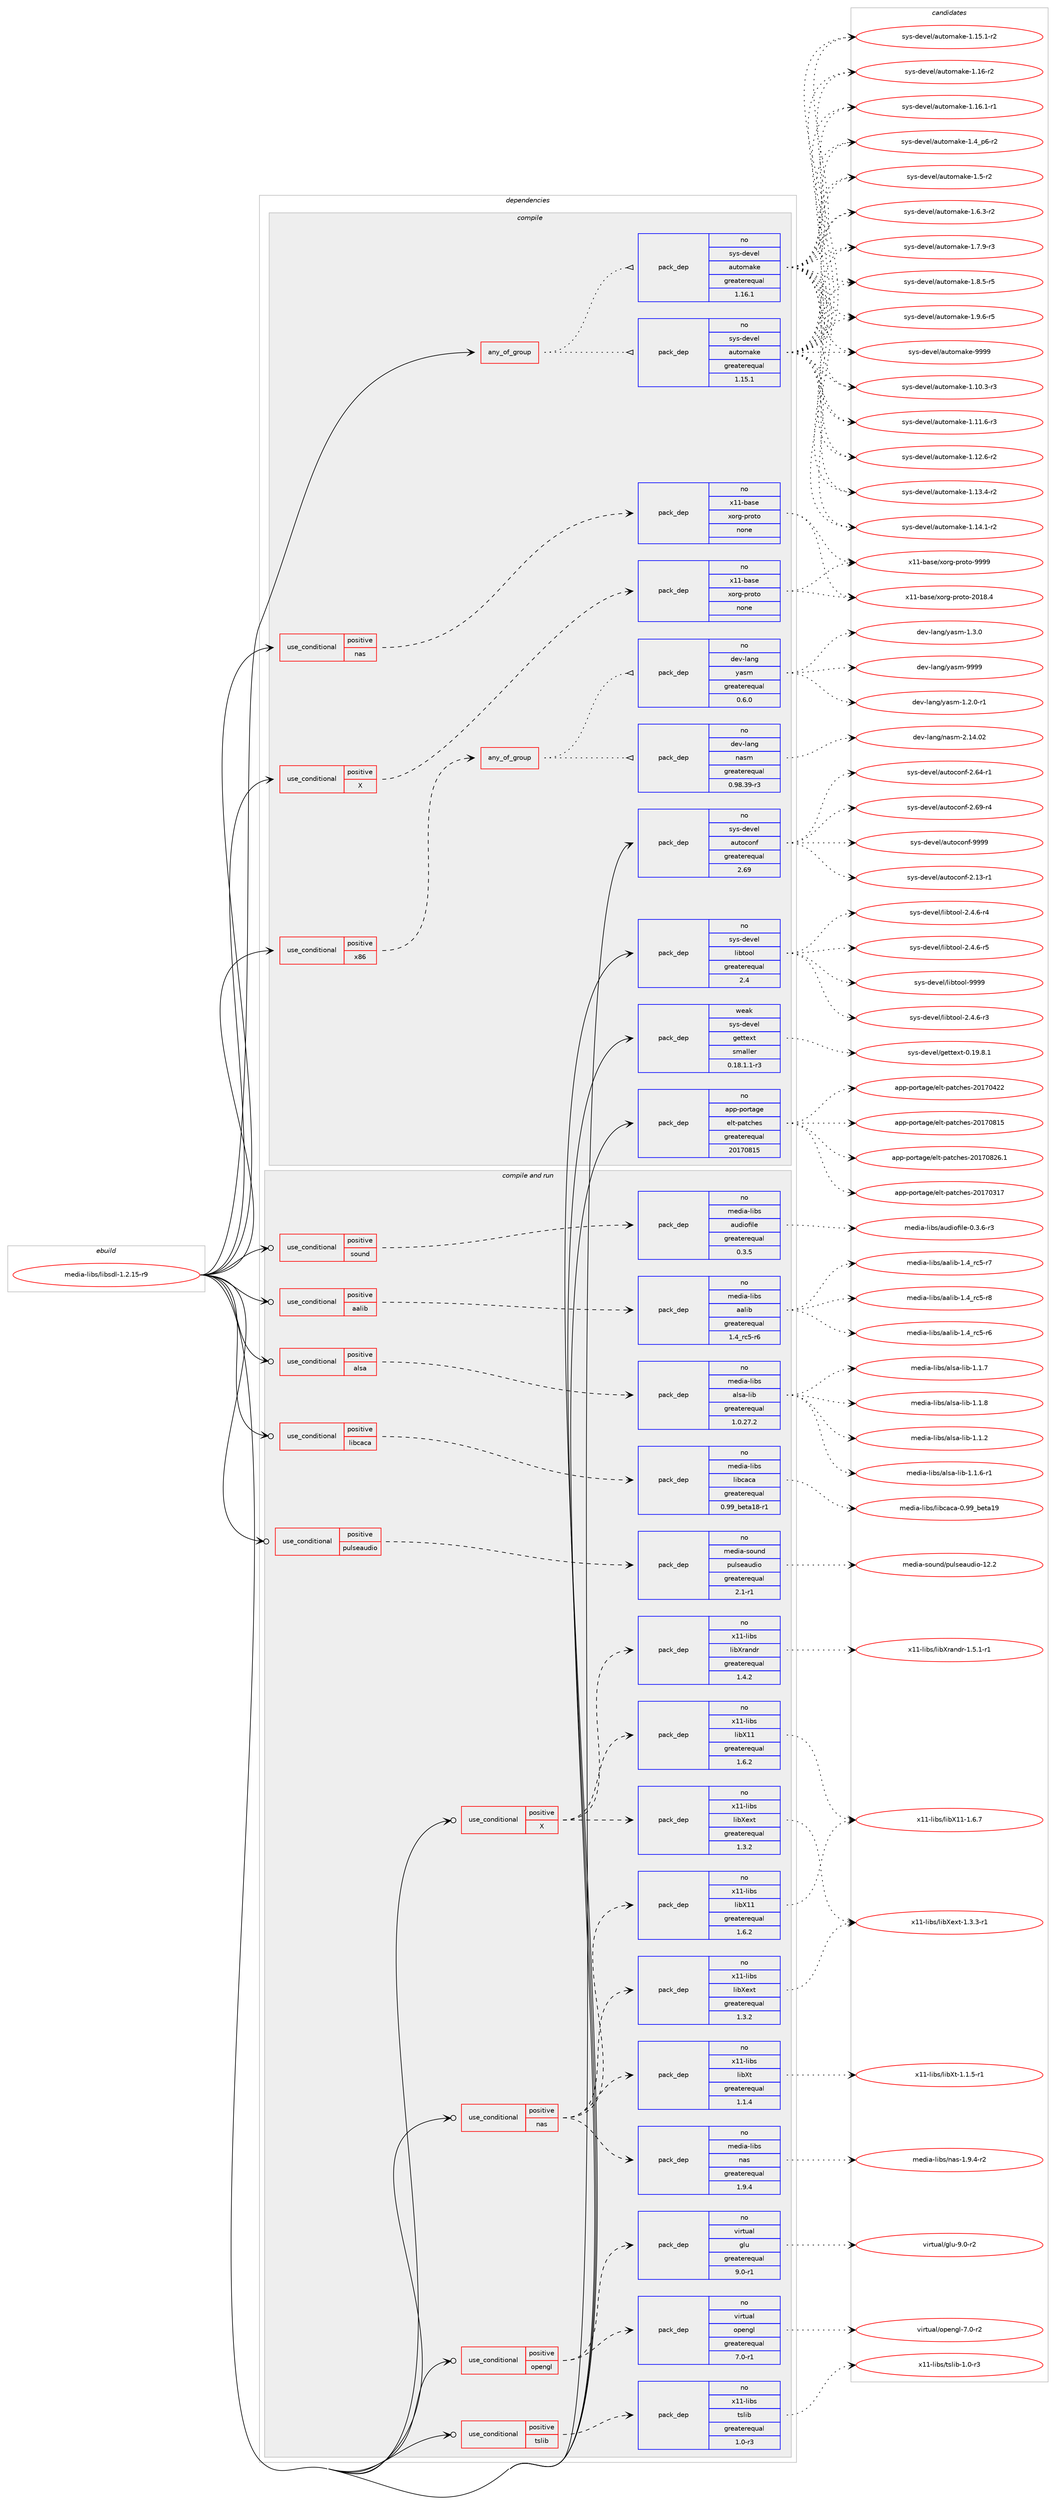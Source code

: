 digraph prolog {

# *************
# Graph options
# *************

newrank=true;
concentrate=true;
compound=true;
graph [rankdir=LR,fontname=Helvetica,fontsize=10,ranksep=1.5];#, ranksep=2.5, nodesep=0.2];
edge  [arrowhead=vee];
node  [fontname=Helvetica,fontsize=10];

# **********
# The ebuild
# **********

subgraph cluster_leftcol {
color=gray;
rank=same;
label=<<i>ebuild</i>>;
id [label="media-libs/libsdl-1.2.15-r9", color=red, width=4, href="../media-libs/libsdl-1.2.15-r9.svg"];
}

# ****************
# The dependencies
# ****************

subgraph cluster_midcol {
color=gray;
label=<<i>dependencies</i>>;
subgraph cluster_compile {
fillcolor="#eeeeee";
style=filled;
label=<<i>compile</i>>;
subgraph any25136 {
dependency1613753 [label=<<TABLE BORDER="0" CELLBORDER="1" CELLSPACING="0" CELLPADDING="4"><TR><TD CELLPADDING="10">any_of_group</TD></TR></TABLE>>, shape=none, color=red];subgraph pack1153299 {
dependency1613754 [label=<<TABLE BORDER="0" CELLBORDER="1" CELLSPACING="0" CELLPADDING="4" WIDTH="220"><TR><TD ROWSPAN="6" CELLPADDING="30">pack_dep</TD></TR><TR><TD WIDTH="110">no</TD></TR><TR><TD>sys-devel</TD></TR><TR><TD>automake</TD></TR><TR><TD>greaterequal</TD></TR><TR><TD>1.16.1</TD></TR></TABLE>>, shape=none, color=blue];
}
dependency1613753:e -> dependency1613754:w [weight=20,style="dotted",arrowhead="oinv"];
subgraph pack1153300 {
dependency1613755 [label=<<TABLE BORDER="0" CELLBORDER="1" CELLSPACING="0" CELLPADDING="4" WIDTH="220"><TR><TD ROWSPAN="6" CELLPADDING="30">pack_dep</TD></TR><TR><TD WIDTH="110">no</TD></TR><TR><TD>sys-devel</TD></TR><TR><TD>automake</TD></TR><TR><TD>greaterequal</TD></TR><TR><TD>1.15.1</TD></TR></TABLE>>, shape=none, color=blue];
}
dependency1613753:e -> dependency1613755:w [weight=20,style="dotted",arrowhead="oinv"];
}
id:e -> dependency1613753:w [weight=20,style="solid",arrowhead="vee"];
subgraph cond434619 {
dependency1613756 [label=<<TABLE BORDER="0" CELLBORDER="1" CELLSPACING="0" CELLPADDING="4"><TR><TD ROWSPAN="3" CELLPADDING="10">use_conditional</TD></TR><TR><TD>positive</TD></TR><TR><TD>X</TD></TR></TABLE>>, shape=none, color=red];
subgraph pack1153301 {
dependency1613757 [label=<<TABLE BORDER="0" CELLBORDER="1" CELLSPACING="0" CELLPADDING="4" WIDTH="220"><TR><TD ROWSPAN="6" CELLPADDING="30">pack_dep</TD></TR><TR><TD WIDTH="110">no</TD></TR><TR><TD>x11-base</TD></TR><TR><TD>xorg-proto</TD></TR><TR><TD>none</TD></TR><TR><TD></TD></TR></TABLE>>, shape=none, color=blue];
}
dependency1613756:e -> dependency1613757:w [weight=20,style="dashed",arrowhead="vee"];
}
id:e -> dependency1613756:w [weight=20,style="solid",arrowhead="vee"];
subgraph cond434620 {
dependency1613758 [label=<<TABLE BORDER="0" CELLBORDER="1" CELLSPACING="0" CELLPADDING="4"><TR><TD ROWSPAN="3" CELLPADDING="10">use_conditional</TD></TR><TR><TD>positive</TD></TR><TR><TD>nas</TD></TR></TABLE>>, shape=none, color=red];
subgraph pack1153302 {
dependency1613759 [label=<<TABLE BORDER="0" CELLBORDER="1" CELLSPACING="0" CELLPADDING="4" WIDTH="220"><TR><TD ROWSPAN="6" CELLPADDING="30">pack_dep</TD></TR><TR><TD WIDTH="110">no</TD></TR><TR><TD>x11-base</TD></TR><TR><TD>xorg-proto</TD></TR><TR><TD>none</TD></TR><TR><TD></TD></TR></TABLE>>, shape=none, color=blue];
}
dependency1613758:e -> dependency1613759:w [weight=20,style="dashed",arrowhead="vee"];
}
id:e -> dependency1613758:w [weight=20,style="solid",arrowhead="vee"];
subgraph cond434621 {
dependency1613760 [label=<<TABLE BORDER="0" CELLBORDER="1" CELLSPACING="0" CELLPADDING="4"><TR><TD ROWSPAN="3" CELLPADDING="10">use_conditional</TD></TR><TR><TD>positive</TD></TR><TR><TD>x86</TD></TR></TABLE>>, shape=none, color=red];
subgraph any25137 {
dependency1613761 [label=<<TABLE BORDER="0" CELLBORDER="1" CELLSPACING="0" CELLPADDING="4"><TR><TD CELLPADDING="10">any_of_group</TD></TR></TABLE>>, shape=none, color=red];subgraph pack1153303 {
dependency1613762 [label=<<TABLE BORDER="0" CELLBORDER="1" CELLSPACING="0" CELLPADDING="4" WIDTH="220"><TR><TD ROWSPAN="6" CELLPADDING="30">pack_dep</TD></TR><TR><TD WIDTH="110">no</TD></TR><TR><TD>dev-lang</TD></TR><TR><TD>yasm</TD></TR><TR><TD>greaterequal</TD></TR><TR><TD>0.6.0</TD></TR></TABLE>>, shape=none, color=blue];
}
dependency1613761:e -> dependency1613762:w [weight=20,style="dotted",arrowhead="oinv"];
subgraph pack1153304 {
dependency1613763 [label=<<TABLE BORDER="0" CELLBORDER="1" CELLSPACING="0" CELLPADDING="4" WIDTH="220"><TR><TD ROWSPAN="6" CELLPADDING="30">pack_dep</TD></TR><TR><TD WIDTH="110">no</TD></TR><TR><TD>dev-lang</TD></TR><TR><TD>nasm</TD></TR><TR><TD>greaterequal</TD></TR><TR><TD>0.98.39-r3</TD></TR></TABLE>>, shape=none, color=blue];
}
dependency1613761:e -> dependency1613763:w [weight=20,style="dotted",arrowhead="oinv"];
}
dependency1613760:e -> dependency1613761:w [weight=20,style="dashed",arrowhead="vee"];
}
id:e -> dependency1613760:w [weight=20,style="solid",arrowhead="vee"];
subgraph pack1153305 {
dependency1613764 [label=<<TABLE BORDER="0" CELLBORDER="1" CELLSPACING="0" CELLPADDING="4" WIDTH="220"><TR><TD ROWSPAN="6" CELLPADDING="30">pack_dep</TD></TR><TR><TD WIDTH="110">no</TD></TR><TR><TD>app-portage</TD></TR><TR><TD>elt-patches</TD></TR><TR><TD>greaterequal</TD></TR><TR><TD>20170815</TD></TR></TABLE>>, shape=none, color=blue];
}
id:e -> dependency1613764:w [weight=20,style="solid",arrowhead="vee"];
subgraph pack1153306 {
dependency1613765 [label=<<TABLE BORDER="0" CELLBORDER="1" CELLSPACING="0" CELLPADDING="4" WIDTH="220"><TR><TD ROWSPAN="6" CELLPADDING="30">pack_dep</TD></TR><TR><TD WIDTH="110">no</TD></TR><TR><TD>sys-devel</TD></TR><TR><TD>autoconf</TD></TR><TR><TD>greaterequal</TD></TR><TR><TD>2.69</TD></TR></TABLE>>, shape=none, color=blue];
}
id:e -> dependency1613765:w [weight=20,style="solid",arrowhead="vee"];
subgraph pack1153307 {
dependency1613766 [label=<<TABLE BORDER="0" CELLBORDER="1" CELLSPACING="0" CELLPADDING="4" WIDTH="220"><TR><TD ROWSPAN="6" CELLPADDING="30">pack_dep</TD></TR><TR><TD WIDTH="110">no</TD></TR><TR><TD>sys-devel</TD></TR><TR><TD>libtool</TD></TR><TR><TD>greaterequal</TD></TR><TR><TD>2.4</TD></TR></TABLE>>, shape=none, color=blue];
}
id:e -> dependency1613766:w [weight=20,style="solid",arrowhead="vee"];
subgraph pack1153308 {
dependency1613767 [label=<<TABLE BORDER="0" CELLBORDER="1" CELLSPACING="0" CELLPADDING="4" WIDTH="220"><TR><TD ROWSPAN="6" CELLPADDING="30">pack_dep</TD></TR><TR><TD WIDTH="110">weak</TD></TR><TR><TD>sys-devel</TD></TR><TR><TD>gettext</TD></TR><TR><TD>smaller</TD></TR><TR><TD>0.18.1.1-r3</TD></TR></TABLE>>, shape=none, color=blue];
}
id:e -> dependency1613767:w [weight=20,style="solid",arrowhead="vee"];
}
subgraph cluster_compileandrun {
fillcolor="#eeeeee";
style=filled;
label=<<i>compile and run</i>>;
subgraph cond434622 {
dependency1613768 [label=<<TABLE BORDER="0" CELLBORDER="1" CELLSPACING="0" CELLPADDING="4"><TR><TD ROWSPAN="3" CELLPADDING="10">use_conditional</TD></TR><TR><TD>positive</TD></TR><TR><TD>X</TD></TR></TABLE>>, shape=none, color=red];
subgraph pack1153309 {
dependency1613769 [label=<<TABLE BORDER="0" CELLBORDER="1" CELLSPACING="0" CELLPADDING="4" WIDTH="220"><TR><TD ROWSPAN="6" CELLPADDING="30">pack_dep</TD></TR><TR><TD WIDTH="110">no</TD></TR><TR><TD>x11-libs</TD></TR><TR><TD>libXext</TD></TR><TR><TD>greaterequal</TD></TR><TR><TD>1.3.2</TD></TR></TABLE>>, shape=none, color=blue];
}
dependency1613768:e -> dependency1613769:w [weight=20,style="dashed",arrowhead="vee"];
subgraph pack1153310 {
dependency1613770 [label=<<TABLE BORDER="0" CELLBORDER="1" CELLSPACING="0" CELLPADDING="4" WIDTH="220"><TR><TD ROWSPAN="6" CELLPADDING="30">pack_dep</TD></TR><TR><TD WIDTH="110">no</TD></TR><TR><TD>x11-libs</TD></TR><TR><TD>libX11</TD></TR><TR><TD>greaterequal</TD></TR><TR><TD>1.6.2</TD></TR></TABLE>>, shape=none, color=blue];
}
dependency1613768:e -> dependency1613770:w [weight=20,style="dashed",arrowhead="vee"];
subgraph pack1153311 {
dependency1613771 [label=<<TABLE BORDER="0" CELLBORDER="1" CELLSPACING="0" CELLPADDING="4" WIDTH="220"><TR><TD ROWSPAN="6" CELLPADDING="30">pack_dep</TD></TR><TR><TD WIDTH="110">no</TD></TR><TR><TD>x11-libs</TD></TR><TR><TD>libXrandr</TD></TR><TR><TD>greaterequal</TD></TR><TR><TD>1.4.2</TD></TR></TABLE>>, shape=none, color=blue];
}
dependency1613768:e -> dependency1613771:w [weight=20,style="dashed",arrowhead="vee"];
}
id:e -> dependency1613768:w [weight=20,style="solid",arrowhead="odotvee"];
subgraph cond434623 {
dependency1613772 [label=<<TABLE BORDER="0" CELLBORDER="1" CELLSPACING="0" CELLPADDING="4"><TR><TD ROWSPAN="3" CELLPADDING="10">use_conditional</TD></TR><TR><TD>positive</TD></TR><TR><TD>aalib</TD></TR></TABLE>>, shape=none, color=red];
subgraph pack1153312 {
dependency1613773 [label=<<TABLE BORDER="0" CELLBORDER="1" CELLSPACING="0" CELLPADDING="4" WIDTH="220"><TR><TD ROWSPAN="6" CELLPADDING="30">pack_dep</TD></TR><TR><TD WIDTH="110">no</TD></TR><TR><TD>media-libs</TD></TR><TR><TD>aalib</TD></TR><TR><TD>greaterequal</TD></TR><TR><TD>1.4_rc5-r6</TD></TR></TABLE>>, shape=none, color=blue];
}
dependency1613772:e -> dependency1613773:w [weight=20,style="dashed",arrowhead="vee"];
}
id:e -> dependency1613772:w [weight=20,style="solid",arrowhead="odotvee"];
subgraph cond434624 {
dependency1613774 [label=<<TABLE BORDER="0" CELLBORDER="1" CELLSPACING="0" CELLPADDING="4"><TR><TD ROWSPAN="3" CELLPADDING="10">use_conditional</TD></TR><TR><TD>positive</TD></TR><TR><TD>alsa</TD></TR></TABLE>>, shape=none, color=red];
subgraph pack1153313 {
dependency1613775 [label=<<TABLE BORDER="0" CELLBORDER="1" CELLSPACING="0" CELLPADDING="4" WIDTH="220"><TR><TD ROWSPAN="6" CELLPADDING="30">pack_dep</TD></TR><TR><TD WIDTH="110">no</TD></TR><TR><TD>media-libs</TD></TR><TR><TD>alsa-lib</TD></TR><TR><TD>greaterequal</TD></TR><TR><TD>1.0.27.2</TD></TR></TABLE>>, shape=none, color=blue];
}
dependency1613774:e -> dependency1613775:w [weight=20,style="dashed",arrowhead="vee"];
}
id:e -> dependency1613774:w [weight=20,style="solid",arrowhead="odotvee"];
subgraph cond434625 {
dependency1613776 [label=<<TABLE BORDER="0" CELLBORDER="1" CELLSPACING="0" CELLPADDING="4"><TR><TD ROWSPAN="3" CELLPADDING="10">use_conditional</TD></TR><TR><TD>positive</TD></TR><TR><TD>libcaca</TD></TR></TABLE>>, shape=none, color=red];
subgraph pack1153314 {
dependency1613777 [label=<<TABLE BORDER="0" CELLBORDER="1" CELLSPACING="0" CELLPADDING="4" WIDTH="220"><TR><TD ROWSPAN="6" CELLPADDING="30">pack_dep</TD></TR><TR><TD WIDTH="110">no</TD></TR><TR><TD>media-libs</TD></TR><TR><TD>libcaca</TD></TR><TR><TD>greaterequal</TD></TR><TR><TD>0.99_beta18-r1</TD></TR></TABLE>>, shape=none, color=blue];
}
dependency1613776:e -> dependency1613777:w [weight=20,style="dashed",arrowhead="vee"];
}
id:e -> dependency1613776:w [weight=20,style="solid",arrowhead="odotvee"];
subgraph cond434626 {
dependency1613778 [label=<<TABLE BORDER="0" CELLBORDER="1" CELLSPACING="0" CELLPADDING="4"><TR><TD ROWSPAN="3" CELLPADDING="10">use_conditional</TD></TR><TR><TD>positive</TD></TR><TR><TD>nas</TD></TR></TABLE>>, shape=none, color=red];
subgraph pack1153315 {
dependency1613779 [label=<<TABLE BORDER="0" CELLBORDER="1" CELLSPACING="0" CELLPADDING="4" WIDTH="220"><TR><TD ROWSPAN="6" CELLPADDING="30">pack_dep</TD></TR><TR><TD WIDTH="110">no</TD></TR><TR><TD>media-libs</TD></TR><TR><TD>nas</TD></TR><TR><TD>greaterequal</TD></TR><TR><TD>1.9.4</TD></TR></TABLE>>, shape=none, color=blue];
}
dependency1613778:e -> dependency1613779:w [weight=20,style="dashed",arrowhead="vee"];
subgraph pack1153316 {
dependency1613780 [label=<<TABLE BORDER="0" CELLBORDER="1" CELLSPACING="0" CELLPADDING="4" WIDTH="220"><TR><TD ROWSPAN="6" CELLPADDING="30">pack_dep</TD></TR><TR><TD WIDTH="110">no</TD></TR><TR><TD>x11-libs</TD></TR><TR><TD>libXt</TD></TR><TR><TD>greaterequal</TD></TR><TR><TD>1.1.4</TD></TR></TABLE>>, shape=none, color=blue];
}
dependency1613778:e -> dependency1613780:w [weight=20,style="dashed",arrowhead="vee"];
subgraph pack1153317 {
dependency1613781 [label=<<TABLE BORDER="0" CELLBORDER="1" CELLSPACING="0" CELLPADDING="4" WIDTH="220"><TR><TD ROWSPAN="6" CELLPADDING="30">pack_dep</TD></TR><TR><TD WIDTH="110">no</TD></TR><TR><TD>x11-libs</TD></TR><TR><TD>libXext</TD></TR><TR><TD>greaterequal</TD></TR><TR><TD>1.3.2</TD></TR></TABLE>>, shape=none, color=blue];
}
dependency1613778:e -> dependency1613781:w [weight=20,style="dashed",arrowhead="vee"];
subgraph pack1153318 {
dependency1613782 [label=<<TABLE BORDER="0" CELLBORDER="1" CELLSPACING="0" CELLPADDING="4" WIDTH="220"><TR><TD ROWSPAN="6" CELLPADDING="30">pack_dep</TD></TR><TR><TD WIDTH="110">no</TD></TR><TR><TD>x11-libs</TD></TR><TR><TD>libX11</TD></TR><TR><TD>greaterequal</TD></TR><TR><TD>1.6.2</TD></TR></TABLE>>, shape=none, color=blue];
}
dependency1613778:e -> dependency1613782:w [weight=20,style="dashed",arrowhead="vee"];
}
id:e -> dependency1613778:w [weight=20,style="solid",arrowhead="odotvee"];
subgraph cond434627 {
dependency1613783 [label=<<TABLE BORDER="0" CELLBORDER="1" CELLSPACING="0" CELLPADDING="4"><TR><TD ROWSPAN="3" CELLPADDING="10">use_conditional</TD></TR><TR><TD>positive</TD></TR><TR><TD>opengl</TD></TR></TABLE>>, shape=none, color=red];
subgraph pack1153319 {
dependency1613784 [label=<<TABLE BORDER="0" CELLBORDER="1" CELLSPACING="0" CELLPADDING="4" WIDTH="220"><TR><TD ROWSPAN="6" CELLPADDING="30">pack_dep</TD></TR><TR><TD WIDTH="110">no</TD></TR><TR><TD>virtual</TD></TR><TR><TD>opengl</TD></TR><TR><TD>greaterequal</TD></TR><TR><TD>7.0-r1</TD></TR></TABLE>>, shape=none, color=blue];
}
dependency1613783:e -> dependency1613784:w [weight=20,style="dashed",arrowhead="vee"];
subgraph pack1153320 {
dependency1613785 [label=<<TABLE BORDER="0" CELLBORDER="1" CELLSPACING="0" CELLPADDING="4" WIDTH="220"><TR><TD ROWSPAN="6" CELLPADDING="30">pack_dep</TD></TR><TR><TD WIDTH="110">no</TD></TR><TR><TD>virtual</TD></TR><TR><TD>glu</TD></TR><TR><TD>greaterequal</TD></TR><TR><TD>9.0-r1</TD></TR></TABLE>>, shape=none, color=blue];
}
dependency1613783:e -> dependency1613785:w [weight=20,style="dashed",arrowhead="vee"];
}
id:e -> dependency1613783:w [weight=20,style="solid",arrowhead="odotvee"];
subgraph cond434628 {
dependency1613786 [label=<<TABLE BORDER="0" CELLBORDER="1" CELLSPACING="0" CELLPADDING="4"><TR><TD ROWSPAN="3" CELLPADDING="10">use_conditional</TD></TR><TR><TD>positive</TD></TR><TR><TD>pulseaudio</TD></TR></TABLE>>, shape=none, color=red];
subgraph pack1153321 {
dependency1613787 [label=<<TABLE BORDER="0" CELLBORDER="1" CELLSPACING="0" CELLPADDING="4" WIDTH="220"><TR><TD ROWSPAN="6" CELLPADDING="30">pack_dep</TD></TR><TR><TD WIDTH="110">no</TD></TR><TR><TD>media-sound</TD></TR><TR><TD>pulseaudio</TD></TR><TR><TD>greaterequal</TD></TR><TR><TD>2.1-r1</TD></TR></TABLE>>, shape=none, color=blue];
}
dependency1613786:e -> dependency1613787:w [weight=20,style="dashed",arrowhead="vee"];
}
id:e -> dependency1613786:w [weight=20,style="solid",arrowhead="odotvee"];
subgraph cond434629 {
dependency1613788 [label=<<TABLE BORDER="0" CELLBORDER="1" CELLSPACING="0" CELLPADDING="4"><TR><TD ROWSPAN="3" CELLPADDING="10">use_conditional</TD></TR><TR><TD>positive</TD></TR><TR><TD>sound</TD></TR></TABLE>>, shape=none, color=red];
subgraph pack1153322 {
dependency1613789 [label=<<TABLE BORDER="0" CELLBORDER="1" CELLSPACING="0" CELLPADDING="4" WIDTH="220"><TR><TD ROWSPAN="6" CELLPADDING="30">pack_dep</TD></TR><TR><TD WIDTH="110">no</TD></TR><TR><TD>media-libs</TD></TR><TR><TD>audiofile</TD></TR><TR><TD>greaterequal</TD></TR><TR><TD>0.3.5</TD></TR></TABLE>>, shape=none, color=blue];
}
dependency1613788:e -> dependency1613789:w [weight=20,style="dashed",arrowhead="vee"];
}
id:e -> dependency1613788:w [weight=20,style="solid",arrowhead="odotvee"];
subgraph cond434630 {
dependency1613790 [label=<<TABLE BORDER="0" CELLBORDER="1" CELLSPACING="0" CELLPADDING="4"><TR><TD ROWSPAN="3" CELLPADDING="10">use_conditional</TD></TR><TR><TD>positive</TD></TR><TR><TD>tslib</TD></TR></TABLE>>, shape=none, color=red];
subgraph pack1153323 {
dependency1613791 [label=<<TABLE BORDER="0" CELLBORDER="1" CELLSPACING="0" CELLPADDING="4" WIDTH="220"><TR><TD ROWSPAN="6" CELLPADDING="30">pack_dep</TD></TR><TR><TD WIDTH="110">no</TD></TR><TR><TD>x11-libs</TD></TR><TR><TD>tslib</TD></TR><TR><TD>greaterequal</TD></TR><TR><TD>1.0-r3</TD></TR></TABLE>>, shape=none, color=blue];
}
dependency1613790:e -> dependency1613791:w [weight=20,style="dashed",arrowhead="vee"];
}
id:e -> dependency1613790:w [weight=20,style="solid",arrowhead="odotvee"];
}
subgraph cluster_run {
fillcolor="#eeeeee";
style=filled;
label=<<i>run</i>>;
}
}

# **************
# The candidates
# **************

subgraph cluster_choices {
rank=same;
color=gray;
label=<<i>candidates</i>>;

subgraph choice1153299 {
color=black;
nodesep=1;
choice11512111545100101118101108479711711611110997107101454946494846514511451 [label="sys-devel/automake-1.10.3-r3", color=red, width=4,href="../sys-devel/automake-1.10.3-r3.svg"];
choice11512111545100101118101108479711711611110997107101454946494946544511451 [label="sys-devel/automake-1.11.6-r3", color=red, width=4,href="../sys-devel/automake-1.11.6-r3.svg"];
choice11512111545100101118101108479711711611110997107101454946495046544511450 [label="sys-devel/automake-1.12.6-r2", color=red, width=4,href="../sys-devel/automake-1.12.6-r2.svg"];
choice11512111545100101118101108479711711611110997107101454946495146524511450 [label="sys-devel/automake-1.13.4-r2", color=red, width=4,href="../sys-devel/automake-1.13.4-r2.svg"];
choice11512111545100101118101108479711711611110997107101454946495246494511450 [label="sys-devel/automake-1.14.1-r2", color=red, width=4,href="../sys-devel/automake-1.14.1-r2.svg"];
choice11512111545100101118101108479711711611110997107101454946495346494511450 [label="sys-devel/automake-1.15.1-r2", color=red, width=4,href="../sys-devel/automake-1.15.1-r2.svg"];
choice1151211154510010111810110847971171161111099710710145494649544511450 [label="sys-devel/automake-1.16-r2", color=red, width=4,href="../sys-devel/automake-1.16-r2.svg"];
choice11512111545100101118101108479711711611110997107101454946495446494511449 [label="sys-devel/automake-1.16.1-r1", color=red, width=4,href="../sys-devel/automake-1.16.1-r1.svg"];
choice115121115451001011181011084797117116111109971071014549465295112544511450 [label="sys-devel/automake-1.4_p6-r2", color=red, width=4,href="../sys-devel/automake-1.4_p6-r2.svg"];
choice11512111545100101118101108479711711611110997107101454946534511450 [label="sys-devel/automake-1.5-r2", color=red, width=4,href="../sys-devel/automake-1.5-r2.svg"];
choice115121115451001011181011084797117116111109971071014549465446514511450 [label="sys-devel/automake-1.6.3-r2", color=red, width=4,href="../sys-devel/automake-1.6.3-r2.svg"];
choice115121115451001011181011084797117116111109971071014549465546574511451 [label="sys-devel/automake-1.7.9-r3", color=red, width=4,href="../sys-devel/automake-1.7.9-r3.svg"];
choice115121115451001011181011084797117116111109971071014549465646534511453 [label="sys-devel/automake-1.8.5-r5", color=red, width=4,href="../sys-devel/automake-1.8.5-r5.svg"];
choice115121115451001011181011084797117116111109971071014549465746544511453 [label="sys-devel/automake-1.9.6-r5", color=red, width=4,href="../sys-devel/automake-1.9.6-r5.svg"];
choice115121115451001011181011084797117116111109971071014557575757 [label="sys-devel/automake-9999", color=red, width=4,href="../sys-devel/automake-9999.svg"];
dependency1613754:e -> choice11512111545100101118101108479711711611110997107101454946494846514511451:w [style=dotted,weight="100"];
dependency1613754:e -> choice11512111545100101118101108479711711611110997107101454946494946544511451:w [style=dotted,weight="100"];
dependency1613754:e -> choice11512111545100101118101108479711711611110997107101454946495046544511450:w [style=dotted,weight="100"];
dependency1613754:e -> choice11512111545100101118101108479711711611110997107101454946495146524511450:w [style=dotted,weight="100"];
dependency1613754:e -> choice11512111545100101118101108479711711611110997107101454946495246494511450:w [style=dotted,weight="100"];
dependency1613754:e -> choice11512111545100101118101108479711711611110997107101454946495346494511450:w [style=dotted,weight="100"];
dependency1613754:e -> choice1151211154510010111810110847971171161111099710710145494649544511450:w [style=dotted,weight="100"];
dependency1613754:e -> choice11512111545100101118101108479711711611110997107101454946495446494511449:w [style=dotted,weight="100"];
dependency1613754:e -> choice115121115451001011181011084797117116111109971071014549465295112544511450:w [style=dotted,weight="100"];
dependency1613754:e -> choice11512111545100101118101108479711711611110997107101454946534511450:w [style=dotted,weight="100"];
dependency1613754:e -> choice115121115451001011181011084797117116111109971071014549465446514511450:w [style=dotted,weight="100"];
dependency1613754:e -> choice115121115451001011181011084797117116111109971071014549465546574511451:w [style=dotted,weight="100"];
dependency1613754:e -> choice115121115451001011181011084797117116111109971071014549465646534511453:w [style=dotted,weight="100"];
dependency1613754:e -> choice115121115451001011181011084797117116111109971071014549465746544511453:w [style=dotted,weight="100"];
dependency1613754:e -> choice115121115451001011181011084797117116111109971071014557575757:w [style=dotted,weight="100"];
}
subgraph choice1153300 {
color=black;
nodesep=1;
choice11512111545100101118101108479711711611110997107101454946494846514511451 [label="sys-devel/automake-1.10.3-r3", color=red, width=4,href="../sys-devel/automake-1.10.3-r3.svg"];
choice11512111545100101118101108479711711611110997107101454946494946544511451 [label="sys-devel/automake-1.11.6-r3", color=red, width=4,href="../sys-devel/automake-1.11.6-r3.svg"];
choice11512111545100101118101108479711711611110997107101454946495046544511450 [label="sys-devel/automake-1.12.6-r2", color=red, width=4,href="../sys-devel/automake-1.12.6-r2.svg"];
choice11512111545100101118101108479711711611110997107101454946495146524511450 [label="sys-devel/automake-1.13.4-r2", color=red, width=4,href="../sys-devel/automake-1.13.4-r2.svg"];
choice11512111545100101118101108479711711611110997107101454946495246494511450 [label="sys-devel/automake-1.14.1-r2", color=red, width=4,href="../sys-devel/automake-1.14.1-r2.svg"];
choice11512111545100101118101108479711711611110997107101454946495346494511450 [label="sys-devel/automake-1.15.1-r2", color=red, width=4,href="../sys-devel/automake-1.15.1-r2.svg"];
choice1151211154510010111810110847971171161111099710710145494649544511450 [label="sys-devel/automake-1.16-r2", color=red, width=4,href="../sys-devel/automake-1.16-r2.svg"];
choice11512111545100101118101108479711711611110997107101454946495446494511449 [label="sys-devel/automake-1.16.1-r1", color=red, width=4,href="../sys-devel/automake-1.16.1-r1.svg"];
choice115121115451001011181011084797117116111109971071014549465295112544511450 [label="sys-devel/automake-1.4_p6-r2", color=red, width=4,href="../sys-devel/automake-1.4_p6-r2.svg"];
choice11512111545100101118101108479711711611110997107101454946534511450 [label="sys-devel/automake-1.5-r2", color=red, width=4,href="../sys-devel/automake-1.5-r2.svg"];
choice115121115451001011181011084797117116111109971071014549465446514511450 [label="sys-devel/automake-1.6.3-r2", color=red, width=4,href="../sys-devel/automake-1.6.3-r2.svg"];
choice115121115451001011181011084797117116111109971071014549465546574511451 [label="sys-devel/automake-1.7.9-r3", color=red, width=4,href="../sys-devel/automake-1.7.9-r3.svg"];
choice115121115451001011181011084797117116111109971071014549465646534511453 [label="sys-devel/automake-1.8.5-r5", color=red, width=4,href="../sys-devel/automake-1.8.5-r5.svg"];
choice115121115451001011181011084797117116111109971071014549465746544511453 [label="sys-devel/automake-1.9.6-r5", color=red, width=4,href="../sys-devel/automake-1.9.6-r5.svg"];
choice115121115451001011181011084797117116111109971071014557575757 [label="sys-devel/automake-9999", color=red, width=4,href="../sys-devel/automake-9999.svg"];
dependency1613755:e -> choice11512111545100101118101108479711711611110997107101454946494846514511451:w [style=dotted,weight="100"];
dependency1613755:e -> choice11512111545100101118101108479711711611110997107101454946494946544511451:w [style=dotted,weight="100"];
dependency1613755:e -> choice11512111545100101118101108479711711611110997107101454946495046544511450:w [style=dotted,weight="100"];
dependency1613755:e -> choice11512111545100101118101108479711711611110997107101454946495146524511450:w [style=dotted,weight="100"];
dependency1613755:e -> choice11512111545100101118101108479711711611110997107101454946495246494511450:w [style=dotted,weight="100"];
dependency1613755:e -> choice11512111545100101118101108479711711611110997107101454946495346494511450:w [style=dotted,weight="100"];
dependency1613755:e -> choice1151211154510010111810110847971171161111099710710145494649544511450:w [style=dotted,weight="100"];
dependency1613755:e -> choice11512111545100101118101108479711711611110997107101454946495446494511449:w [style=dotted,weight="100"];
dependency1613755:e -> choice115121115451001011181011084797117116111109971071014549465295112544511450:w [style=dotted,weight="100"];
dependency1613755:e -> choice11512111545100101118101108479711711611110997107101454946534511450:w [style=dotted,weight="100"];
dependency1613755:e -> choice115121115451001011181011084797117116111109971071014549465446514511450:w [style=dotted,weight="100"];
dependency1613755:e -> choice115121115451001011181011084797117116111109971071014549465546574511451:w [style=dotted,weight="100"];
dependency1613755:e -> choice115121115451001011181011084797117116111109971071014549465646534511453:w [style=dotted,weight="100"];
dependency1613755:e -> choice115121115451001011181011084797117116111109971071014549465746544511453:w [style=dotted,weight="100"];
dependency1613755:e -> choice115121115451001011181011084797117116111109971071014557575757:w [style=dotted,weight="100"];
}
subgraph choice1153301 {
color=black;
nodesep=1;
choice1204949459897115101471201111141034511211411111611145504849564652 [label="x11-base/xorg-proto-2018.4", color=red, width=4,href="../x11-base/xorg-proto-2018.4.svg"];
choice120494945989711510147120111114103451121141111161114557575757 [label="x11-base/xorg-proto-9999", color=red, width=4,href="../x11-base/xorg-proto-9999.svg"];
dependency1613757:e -> choice1204949459897115101471201111141034511211411111611145504849564652:w [style=dotted,weight="100"];
dependency1613757:e -> choice120494945989711510147120111114103451121141111161114557575757:w [style=dotted,weight="100"];
}
subgraph choice1153302 {
color=black;
nodesep=1;
choice1204949459897115101471201111141034511211411111611145504849564652 [label="x11-base/xorg-proto-2018.4", color=red, width=4,href="../x11-base/xorg-proto-2018.4.svg"];
choice120494945989711510147120111114103451121141111161114557575757 [label="x11-base/xorg-proto-9999", color=red, width=4,href="../x11-base/xorg-proto-9999.svg"];
dependency1613759:e -> choice1204949459897115101471201111141034511211411111611145504849564652:w [style=dotted,weight="100"];
dependency1613759:e -> choice120494945989711510147120111114103451121141111161114557575757:w [style=dotted,weight="100"];
}
subgraph choice1153303 {
color=black;
nodesep=1;
choice100101118451089711010347121971151094549465046484511449 [label="dev-lang/yasm-1.2.0-r1", color=red, width=4,href="../dev-lang/yasm-1.2.0-r1.svg"];
choice10010111845108971101034712197115109454946514648 [label="dev-lang/yasm-1.3.0", color=red, width=4,href="../dev-lang/yasm-1.3.0.svg"];
choice100101118451089711010347121971151094557575757 [label="dev-lang/yasm-9999", color=red, width=4,href="../dev-lang/yasm-9999.svg"];
dependency1613762:e -> choice100101118451089711010347121971151094549465046484511449:w [style=dotted,weight="100"];
dependency1613762:e -> choice10010111845108971101034712197115109454946514648:w [style=dotted,weight="100"];
dependency1613762:e -> choice100101118451089711010347121971151094557575757:w [style=dotted,weight="100"];
}
subgraph choice1153304 {
color=black;
nodesep=1;
choice100101118451089711010347110971151094550464952464850 [label="dev-lang/nasm-2.14.02", color=red, width=4,href="../dev-lang/nasm-2.14.02.svg"];
dependency1613763:e -> choice100101118451089711010347110971151094550464952464850:w [style=dotted,weight="100"];
}
subgraph choice1153305 {
color=black;
nodesep=1;
choice97112112451121111141169710310147101108116451129711699104101115455048495548514955 [label="app-portage/elt-patches-20170317", color=red, width=4,href="../app-portage/elt-patches-20170317.svg"];
choice97112112451121111141169710310147101108116451129711699104101115455048495548525050 [label="app-portage/elt-patches-20170422", color=red, width=4,href="../app-portage/elt-patches-20170422.svg"];
choice97112112451121111141169710310147101108116451129711699104101115455048495548564953 [label="app-portage/elt-patches-20170815", color=red, width=4,href="../app-portage/elt-patches-20170815.svg"];
choice971121124511211111411697103101471011081164511297116991041011154550484955485650544649 [label="app-portage/elt-patches-20170826.1", color=red, width=4,href="../app-portage/elt-patches-20170826.1.svg"];
dependency1613764:e -> choice97112112451121111141169710310147101108116451129711699104101115455048495548514955:w [style=dotted,weight="100"];
dependency1613764:e -> choice97112112451121111141169710310147101108116451129711699104101115455048495548525050:w [style=dotted,weight="100"];
dependency1613764:e -> choice97112112451121111141169710310147101108116451129711699104101115455048495548564953:w [style=dotted,weight="100"];
dependency1613764:e -> choice971121124511211111411697103101471011081164511297116991041011154550484955485650544649:w [style=dotted,weight="100"];
}
subgraph choice1153306 {
color=black;
nodesep=1;
choice1151211154510010111810110847971171161119911111010245504649514511449 [label="sys-devel/autoconf-2.13-r1", color=red, width=4,href="../sys-devel/autoconf-2.13-r1.svg"];
choice1151211154510010111810110847971171161119911111010245504654524511449 [label="sys-devel/autoconf-2.64-r1", color=red, width=4,href="../sys-devel/autoconf-2.64-r1.svg"];
choice1151211154510010111810110847971171161119911111010245504654574511452 [label="sys-devel/autoconf-2.69-r4", color=red, width=4,href="../sys-devel/autoconf-2.69-r4.svg"];
choice115121115451001011181011084797117116111991111101024557575757 [label="sys-devel/autoconf-9999", color=red, width=4,href="../sys-devel/autoconf-9999.svg"];
dependency1613765:e -> choice1151211154510010111810110847971171161119911111010245504649514511449:w [style=dotted,weight="100"];
dependency1613765:e -> choice1151211154510010111810110847971171161119911111010245504654524511449:w [style=dotted,weight="100"];
dependency1613765:e -> choice1151211154510010111810110847971171161119911111010245504654574511452:w [style=dotted,weight="100"];
dependency1613765:e -> choice115121115451001011181011084797117116111991111101024557575757:w [style=dotted,weight="100"];
}
subgraph choice1153307 {
color=black;
nodesep=1;
choice1151211154510010111810110847108105981161111111084550465246544511451 [label="sys-devel/libtool-2.4.6-r3", color=red, width=4,href="../sys-devel/libtool-2.4.6-r3.svg"];
choice1151211154510010111810110847108105981161111111084550465246544511452 [label="sys-devel/libtool-2.4.6-r4", color=red, width=4,href="../sys-devel/libtool-2.4.6-r4.svg"];
choice1151211154510010111810110847108105981161111111084550465246544511453 [label="sys-devel/libtool-2.4.6-r5", color=red, width=4,href="../sys-devel/libtool-2.4.6-r5.svg"];
choice1151211154510010111810110847108105981161111111084557575757 [label="sys-devel/libtool-9999", color=red, width=4,href="../sys-devel/libtool-9999.svg"];
dependency1613766:e -> choice1151211154510010111810110847108105981161111111084550465246544511451:w [style=dotted,weight="100"];
dependency1613766:e -> choice1151211154510010111810110847108105981161111111084550465246544511452:w [style=dotted,weight="100"];
dependency1613766:e -> choice1151211154510010111810110847108105981161111111084550465246544511453:w [style=dotted,weight="100"];
dependency1613766:e -> choice1151211154510010111810110847108105981161111111084557575757:w [style=dotted,weight="100"];
}
subgraph choice1153308 {
color=black;
nodesep=1;
choice1151211154510010111810110847103101116116101120116454846495746564649 [label="sys-devel/gettext-0.19.8.1", color=red, width=4,href="../sys-devel/gettext-0.19.8.1.svg"];
dependency1613767:e -> choice1151211154510010111810110847103101116116101120116454846495746564649:w [style=dotted,weight="100"];
}
subgraph choice1153309 {
color=black;
nodesep=1;
choice120494945108105981154710810598881011201164549465146514511449 [label="x11-libs/libXext-1.3.3-r1", color=red, width=4,href="../x11-libs/libXext-1.3.3-r1.svg"];
dependency1613769:e -> choice120494945108105981154710810598881011201164549465146514511449:w [style=dotted,weight="100"];
}
subgraph choice1153310 {
color=black;
nodesep=1;
choice120494945108105981154710810598884949454946544655 [label="x11-libs/libX11-1.6.7", color=red, width=4,href="../x11-libs/libX11-1.6.7.svg"];
dependency1613770:e -> choice120494945108105981154710810598884949454946544655:w [style=dotted,weight="100"];
}
subgraph choice1153311 {
color=black;
nodesep=1;
choice12049494510810598115471081059888114971101001144549465346494511449 [label="x11-libs/libXrandr-1.5.1-r1", color=red, width=4,href="../x11-libs/libXrandr-1.5.1-r1.svg"];
dependency1613771:e -> choice12049494510810598115471081059888114971101001144549465346494511449:w [style=dotted,weight="100"];
}
subgraph choice1153312 {
color=black;
nodesep=1;
choice10910110010597451081059811547979710810598454946529511499534511454 [label="media-libs/aalib-1.4_rc5-r6", color=red, width=4,href="../media-libs/aalib-1.4_rc5-r6.svg"];
choice10910110010597451081059811547979710810598454946529511499534511455 [label="media-libs/aalib-1.4_rc5-r7", color=red, width=4,href="../media-libs/aalib-1.4_rc5-r7.svg"];
choice10910110010597451081059811547979710810598454946529511499534511456 [label="media-libs/aalib-1.4_rc5-r8", color=red, width=4,href="../media-libs/aalib-1.4_rc5-r8.svg"];
dependency1613773:e -> choice10910110010597451081059811547979710810598454946529511499534511454:w [style=dotted,weight="100"];
dependency1613773:e -> choice10910110010597451081059811547979710810598454946529511499534511455:w [style=dotted,weight="100"];
dependency1613773:e -> choice10910110010597451081059811547979710810598454946529511499534511456:w [style=dotted,weight="100"];
}
subgraph choice1153313 {
color=black;
nodesep=1;
choice1091011001059745108105981154797108115974510810598454946494650 [label="media-libs/alsa-lib-1.1.2", color=red, width=4,href="../media-libs/alsa-lib-1.1.2.svg"];
choice10910110010597451081059811547971081159745108105984549464946544511449 [label="media-libs/alsa-lib-1.1.6-r1", color=red, width=4,href="../media-libs/alsa-lib-1.1.6-r1.svg"];
choice1091011001059745108105981154797108115974510810598454946494655 [label="media-libs/alsa-lib-1.1.7", color=red, width=4,href="../media-libs/alsa-lib-1.1.7.svg"];
choice1091011001059745108105981154797108115974510810598454946494656 [label="media-libs/alsa-lib-1.1.8", color=red, width=4,href="../media-libs/alsa-lib-1.1.8.svg"];
dependency1613775:e -> choice1091011001059745108105981154797108115974510810598454946494650:w [style=dotted,weight="100"];
dependency1613775:e -> choice10910110010597451081059811547971081159745108105984549464946544511449:w [style=dotted,weight="100"];
dependency1613775:e -> choice1091011001059745108105981154797108115974510810598454946494655:w [style=dotted,weight="100"];
dependency1613775:e -> choice1091011001059745108105981154797108115974510810598454946494656:w [style=dotted,weight="100"];
}
subgraph choice1153314 {
color=black;
nodesep=1;
choice10910110010597451081059811547108105989997999745484657579598101116974957 [label="media-libs/libcaca-0.99_beta19", color=red, width=4,href="../media-libs/libcaca-0.99_beta19.svg"];
dependency1613777:e -> choice10910110010597451081059811547108105989997999745484657579598101116974957:w [style=dotted,weight="100"];
}
subgraph choice1153315 {
color=black;
nodesep=1;
choice10910110010597451081059811547110971154549465746524511450 [label="media-libs/nas-1.9.4-r2", color=red, width=4,href="../media-libs/nas-1.9.4-r2.svg"];
dependency1613779:e -> choice10910110010597451081059811547110971154549465746524511450:w [style=dotted,weight="100"];
}
subgraph choice1153316 {
color=black;
nodesep=1;
choice120494945108105981154710810598881164549464946534511449 [label="x11-libs/libXt-1.1.5-r1", color=red, width=4,href="../x11-libs/libXt-1.1.5-r1.svg"];
dependency1613780:e -> choice120494945108105981154710810598881164549464946534511449:w [style=dotted,weight="100"];
}
subgraph choice1153317 {
color=black;
nodesep=1;
choice120494945108105981154710810598881011201164549465146514511449 [label="x11-libs/libXext-1.3.3-r1", color=red, width=4,href="../x11-libs/libXext-1.3.3-r1.svg"];
dependency1613781:e -> choice120494945108105981154710810598881011201164549465146514511449:w [style=dotted,weight="100"];
}
subgraph choice1153318 {
color=black;
nodesep=1;
choice120494945108105981154710810598884949454946544655 [label="x11-libs/libX11-1.6.7", color=red, width=4,href="../x11-libs/libX11-1.6.7.svg"];
dependency1613782:e -> choice120494945108105981154710810598884949454946544655:w [style=dotted,weight="100"];
}
subgraph choice1153319 {
color=black;
nodesep=1;
choice1181051141161179710847111112101110103108455546484511450 [label="virtual/opengl-7.0-r2", color=red, width=4,href="../virtual/opengl-7.0-r2.svg"];
dependency1613784:e -> choice1181051141161179710847111112101110103108455546484511450:w [style=dotted,weight="100"];
}
subgraph choice1153320 {
color=black;
nodesep=1;
choice1181051141161179710847103108117455746484511450 [label="virtual/glu-9.0-r2", color=red, width=4,href="../virtual/glu-9.0-r2.svg"];
dependency1613785:e -> choice1181051141161179710847103108117455746484511450:w [style=dotted,weight="100"];
}
subgraph choice1153321 {
color=black;
nodesep=1;
choice109101100105974511511111711010047112117108115101971171001051114549504650 [label="media-sound/pulseaudio-12.2", color=red, width=4,href="../media-sound/pulseaudio-12.2.svg"];
dependency1613787:e -> choice109101100105974511511111711010047112117108115101971171001051114549504650:w [style=dotted,weight="100"];
}
subgraph choice1153322 {
color=black;
nodesep=1;
choice10910110010597451081059811547971171001051111021051081014548465146544511451 [label="media-libs/audiofile-0.3.6-r3", color=red, width=4,href="../media-libs/audiofile-0.3.6-r3.svg"];
dependency1613789:e -> choice10910110010597451081059811547971171001051111021051081014548465146544511451:w [style=dotted,weight="100"];
}
subgraph choice1153323 {
color=black;
nodesep=1;
choice120494945108105981154711611510810598454946484511451 [label="x11-libs/tslib-1.0-r3", color=red, width=4,href="../x11-libs/tslib-1.0-r3.svg"];
dependency1613791:e -> choice120494945108105981154711611510810598454946484511451:w [style=dotted,weight="100"];
}
}

}
